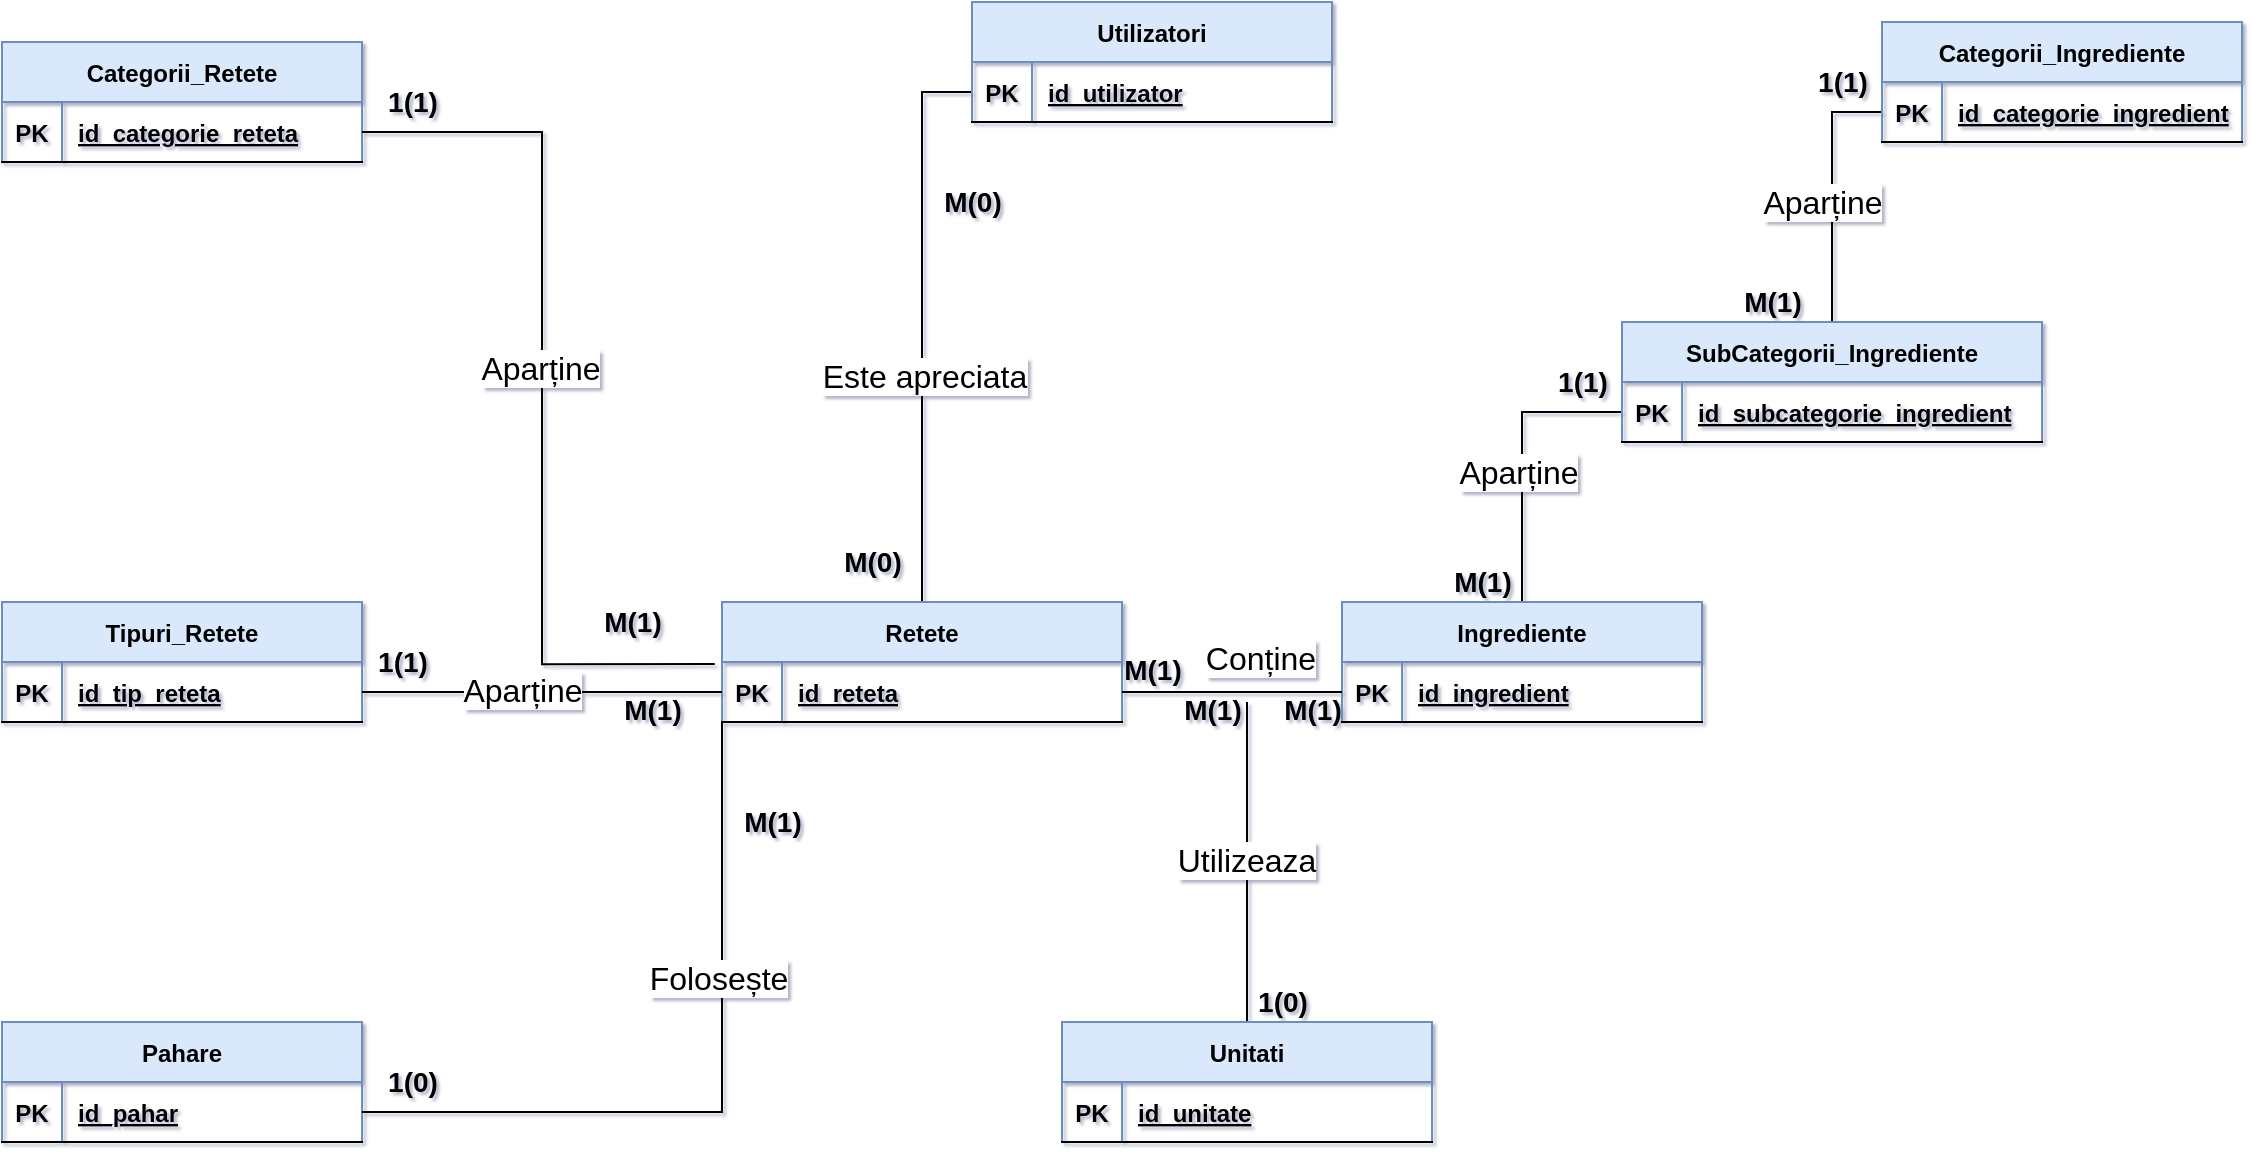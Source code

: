 <mxfile version="16.6.1" type="device"><diagram id="R2lEEEUBdFMjLlhIrx00" name="Page-1"><mxGraphModel dx="1278" dy="532" grid="1" gridSize="10" guides="1" tooltips="1" connect="1" arrows="1" fold="1" page="1" pageScale="1" pageWidth="1169" pageHeight="827" math="0" shadow="1" extFonts="Permanent Marker^https://fonts.googleapis.com/css?family=Permanent+Marker"><root><mxCell id="0"/><mxCell id="1" parent="0"/><mxCell id="EMDzCpJhx_DE26VncYKq-63" style="edgeStyle=orthogonalEdgeStyle;rounded=0;orthogonalLoop=1;jettySize=auto;html=1;entryX=0;entryY=0.5;entryDx=0;entryDy=0;endArrow=none;endFill=0;" parent="1" source="EMDzCpJhx_DE26VncYKq-4" target="EMDzCpJhx_DE26VncYKq-21" edge="1"><mxGeometry relative="1" as="geometry"/></mxCell><mxCell id="EMDzCpJhx_DE26VncYKq-94" value="Este apreciata" style="edgeLabel;html=1;align=center;verticalAlign=middle;resizable=0;points=[];fontSize=16;" parent="EMDzCpJhx_DE26VncYKq-63" vertex="1" connectable="0"><mxGeometry x="-0.188" y="-1" relative="1" as="geometry"><mxPoint as="offset"/></mxGeometry></mxCell><mxCell id="EMDzCpJhx_DE26VncYKq-4" value="Retete" style="shape=table;startSize=30;container=1;collapsible=1;childLayout=tableLayout;fixedRows=1;rowLines=0;fontStyle=1;align=center;resizeLast=1;fillColor=#dae8fc;strokeColor=#6c8ebf;" parent="1" vertex="1"><mxGeometry x="400" y="370" width="200" height="60" as="geometry"><mxRectangle x="310" width="60" height="30" as="alternateBounds"/></mxGeometry></mxCell><mxCell id="EMDzCpJhx_DE26VncYKq-5" value="" style="shape=partialRectangle;collapsible=0;dropTarget=0;pointerEvents=0;fillColor=none;top=0;left=0;bottom=1;right=0;points=[[0,0.5],[1,0.5]];portConstraint=eastwest;" parent="EMDzCpJhx_DE26VncYKq-4" vertex="1"><mxGeometry y="30" width="200" height="30" as="geometry"/></mxCell><mxCell id="EMDzCpJhx_DE26VncYKq-6" value="PK" style="shape=partialRectangle;connectable=0;fillColor=none;top=0;left=0;bottom=0;right=0;fontStyle=1;overflow=hidden;" parent="EMDzCpJhx_DE26VncYKq-5" vertex="1"><mxGeometry width="30" height="30" as="geometry"><mxRectangle width="30" height="30" as="alternateBounds"/></mxGeometry></mxCell><mxCell id="EMDzCpJhx_DE26VncYKq-7" value="id_reteta" style="shape=partialRectangle;connectable=0;fillColor=none;top=0;left=0;bottom=0;right=0;align=left;spacingLeft=6;fontStyle=5;overflow=hidden;" parent="EMDzCpJhx_DE26VncYKq-5" vertex="1"><mxGeometry x="30" width="170" height="30" as="geometry"><mxRectangle width="170" height="30" as="alternateBounds"/></mxGeometry></mxCell><mxCell id="EMDzCpJhx_DE26VncYKq-8" value="Pahare" style="shape=table;startSize=30;container=1;collapsible=1;childLayout=tableLayout;fixedRows=1;rowLines=0;fontStyle=1;align=center;resizeLast=1;fillColor=#dae8fc;strokeColor=#6c8ebf;" parent="1" vertex="1"><mxGeometry x="40" y="580" width="180" height="60" as="geometry"><mxRectangle x="310" width="60" height="30" as="alternateBounds"/></mxGeometry></mxCell><mxCell id="EMDzCpJhx_DE26VncYKq-9" value="" style="shape=partialRectangle;collapsible=0;dropTarget=0;pointerEvents=0;fillColor=none;top=0;left=0;bottom=1;right=0;points=[[0,0.5],[1,0.5]];portConstraint=eastwest;" parent="EMDzCpJhx_DE26VncYKq-8" vertex="1"><mxGeometry y="30" width="180" height="30" as="geometry"/></mxCell><mxCell id="EMDzCpJhx_DE26VncYKq-10" value="PK" style="shape=partialRectangle;connectable=0;fillColor=none;top=0;left=0;bottom=0;right=0;fontStyle=1;overflow=hidden;" parent="EMDzCpJhx_DE26VncYKq-9" vertex="1"><mxGeometry width="30" height="30" as="geometry"><mxRectangle width="30" height="30" as="alternateBounds"/></mxGeometry></mxCell><mxCell id="EMDzCpJhx_DE26VncYKq-11" value="id_pahar" style="shape=partialRectangle;connectable=0;fillColor=none;top=0;left=0;bottom=0;right=0;align=left;spacingLeft=6;fontStyle=5;overflow=hidden;" parent="EMDzCpJhx_DE26VncYKq-9" vertex="1"><mxGeometry x="30" width="150" height="30" as="geometry"><mxRectangle width="150" height="30" as="alternateBounds"/></mxGeometry></mxCell><mxCell id="EMDzCpJhx_DE26VncYKq-12" value="Tipuri_Retete" style="shape=table;startSize=30;container=1;collapsible=1;childLayout=tableLayout;fixedRows=1;rowLines=0;fontStyle=1;align=center;resizeLast=1;fillColor=#dae8fc;strokeColor=#6c8ebf;" parent="1" vertex="1"><mxGeometry x="40" y="370" width="180" height="60" as="geometry"><mxRectangle x="310" width="60" height="30" as="alternateBounds"/></mxGeometry></mxCell><mxCell id="EMDzCpJhx_DE26VncYKq-13" value="" style="shape=partialRectangle;collapsible=0;dropTarget=0;pointerEvents=0;fillColor=none;top=0;left=0;bottom=1;right=0;points=[[0,0.5],[1,0.5]];portConstraint=eastwest;" parent="EMDzCpJhx_DE26VncYKq-12" vertex="1"><mxGeometry y="30" width="180" height="30" as="geometry"/></mxCell><mxCell id="EMDzCpJhx_DE26VncYKq-14" value="PK" style="shape=partialRectangle;connectable=0;fillColor=none;top=0;left=0;bottom=0;right=0;fontStyle=1;overflow=hidden;" parent="EMDzCpJhx_DE26VncYKq-13" vertex="1"><mxGeometry width="30" height="30" as="geometry"><mxRectangle width="30" height="30" as="alternateBounds"/></mxGeometry></mxCell><mxCell id="EMDzCpJhx_DE26VncYKq-15" value="id_tip_reteta" style="shape=partialRectangle;connectable=0;fillColor=none;top=0;left=0;bottom=0;right=0;align=left;spacingLeft=6;fontStyle=5;overflow=hidden;" parent="EMDzCpJhx_DE26VncYKq-13" vertex="1"><mxGeometry x="30" width="150" height="30" as="geometry"><mxRectangle width="150" height="30" as="alternateBounds"/></mxGeometry></mxCell><mxCell id="EMDzCpJhx_DE26VncYKq-16" value="Categorii_Retete" style="shape=table;startSize=30;container=1;collapsible=1;childLayout=tableLayout;fixedRows=1;rowLines=0;fontStyle=1;align=center;resizeLast=1;fillColor=#dae8fc;strokeColor=#6c8ebf;" parent="1" vertex="1"><mxGeometry x="40" y="90" width="180" height="60" as="geometry"><mxRectangle x="310" width="60" height="30" as="alternateBounds"/></mxGeometry></mxCell><mxCell id="EMDzCpJhx_DE26VncYKq-17" value="" style="shape=partialRectangle;collapsible=0;dropTarget=0;pointerEvents=0;fillColor=none;top=0;left=0;bottom=1;right=0;points=[[0,0.5],[1,0.5]];portConstraint=eastwest;" parent="EMDzCpJhx_DE26VncYKq-16" vertex="1"><mxGeometry y="30" width="180" height="30" as="geometry"/></mxCell><mxCell id="EMDzCpJhx_DE26VncYKq-18" value="PK" style="shape=partialRectangle;connectable=0;fillColor=none;top=0;left=0;bottom=0;right=0;fontStyle=1;overflow=hidden;" parent="EMDzCpJhx_DE26VncYKq-17" vertex="1"><mxGeometry width="30" height="30" as="geometry"><mxRectangle width="30" height="30" as="alternateBounds"/></mxGeometry></mxCell><mxCell id="EMDzCpJhx_DE26VncYKq-19" value="id_categorie_reteta" style="shape=partialRectangle;connectable=0;fillColor=none;top=0;left=0;bottom=0;right=0;align=left;spacingLeft=6;fontStyle=5;overflow=hidden;" parent="EMDzCpJhx_DE26VncYKq-17" vertex="1"><mxGeometry x="30" width="150" height="30" as="geometry"><mxRectangle width="150" height="30" as="alternateBounds"/></mxGeometry></mxCell><mxCell id="EMDzCpJhx_DE26VncYKq-20" value="Utilizatori" style="shape=table;startSize=30;container=1;collapsible=1;childLayout=tableLayout;fixedRows=1;rowLines=0;fontStyle=1;align=center;resizeLast=1;fillColor=#dae8fc;strokeColor=#6c8ebf;" parent="1" vertex="1"><mxGeometry x="525" y="70" width="180" height="60" as="geometry"><mxRectangle x="310" width="60" height="30" as="alternateBounds"/></mxGeometry></mxCell><mxCell id="EMDzCpJhx_DE26VncYKq-21" value="" style="shape=partialRectangle;collapsible=0;dropTarget=0;pointerEvents=0;fillColor=none;top=0;left=0;bottom=1;right=0;points=[[0,0.5],[1,0.5]];portConstraint=eastwest;" parent="EMDzCpJhx_DE26VncYKq-20" vertex="1"><mxGeometry y="30" width="180" height="30" as="geometry"/></mxCell><mxCell id="EMDzCpJhx_DE26VncYKq-22" value="PK" style="shape=partialRectangle;connectable=0;fillColor=none;top=0;left=0;bottom=0;right=0;fontStyle=1;overflow=hidden;" parent="EMDzCpJhx_DE26VncYKq-21" vertex="1"><mxGeometry width="30" height="30" as="geometry"><mxRectangle width="30" height="30" as="alternateBounds"/></mxGeometry></mxCell><mxCell id="EMDzCpJhx_DE26VncYKq-23" value="id_utilizator" style="shape=partialRectangle;connectable=0;fillColor=none;top=0;left=0;bottom=0;right=0;align=left;spacingLeft=6;fontStyle=5;overflow=hidden;" parent="EMDzCpJhx_DE26VncYKq-21" vertex="1"><mxGeometry x="30" width="150" height="30" as="geometry"><mxRectangle width="150" height="30" as="alternateBounds"/></mxGeometry></mxCell><mxCell id="EMDzCpJhx_DE26VncYKq-35" style="edgeStyle=orthogonalEdgeStyle;rounded=0;orthogonalLoop=1;jettySize=auto;html=1;exitX=0;exitY=0.5;exitDx=0;exitDy=0;entryX=1;entryY=0.5;entryDx=0;entryDy=0;endArrow=none;endFill=0;" parent="1" source="EMDzCpJhx_DE26VncYKq-5" target="EMDzCpJhx_DE26VncYKq-13" edge="1"><mxGeometry relative="1" as="geometry"/></mxCell><mxCell id="EMDzCpJhx_DE26VncYKq-66" style="edgeStyle=orthogonalEdgeStyle;rounded=0;orthogonalLoop=1;jettySize=auto;html=1;entryX=0;entryY=0.5;entryDx=0;entryDy=0;endArrow=none;endFill=0;" parent="1" source="EMDzCpJhx_DE26VncYKq-40" target="EMDzCpJhx_DE26VncYKq-46" edge="1"><mxGeometry relative="1" as="geometry"/></mxCell><mxCell id="EMDzCpJhx_DE26VncYKq-40" value="Ingrediente" style="shape=table;startSize=30;container=1;collapsible=1;childLayout=tableLayout;fixedRows=1;rowLines=0;fontStyle=1;align=center;resizeLast=1;fillColor=#dae8fc;strokeColor=#6c8ebf;" parent="1" vertex="1"><mxGeometry x="710" y="370" width="180" height="60" as="geometry"><mxRectangle x="310" width="60" height="30" as="alternateBounds"/></mxGeometry></mxCell><mxCell id="EMDzCpJhx_DE26VncYKq-41" value="" style="shape=partialRectangle;collapsible=0;dropTarget=0;pointerEvents=0;fillColor=none;top=0;left=0;bottom=1;right=0;points=[[0,0.5],[1,0.5]];portConstraint=eastwest;" parent="EMDzCpJhx_DE26VncYKq-40" vertex="1"><mxGeometry y="30" width="180" height="30" as="geometry"/></mxCell><mxCell id="EMDzCpJhx_DE26VncYKq-42" value="PK" style="shape=partialRectangle;connectable=0;fillColor=none;top=0;left=0;bottom=0;right=0;fontStyle=1;overflow=hidden;" parent="EMDzCpJhx_DE26VncYKq-41" vertex="1"><mxGeometry width="30" height="30" as="geometry"><mxRectangle width="30" height="30" as="alternateBounds"/></mxGeometry></mxCell><mxCell id="EMDzCpJhx_DE26VncYKq-43" value="id_ingredient" style="shape=partialRectangle;connectable=0;fillColor=none;top=0;left=0;bottom=0;right=0;align=left;spacingLeft=6;fontStyle=5;overflow=hidden;" parent="EMDzCpJhx_DE26VncYKq-41" vertex="1"><mxGeometry x="30" width="150" height="30" as="geometry"><mxRectangle width="150" height="30" as="alternateBounds"/></mxGeometry></mxCell><mxCell id="EMDzCpJhx_DE26VncYKq-44" style="edgeStyle=orthogonalEdgeStyle;rounded=0;orthogonalLoop=1;jettySize=auto;html=1;exitX=0;exitY=0.5;exitDx=0;exitDy=0;entryX=1;entryY=0.5;entryDx=0;entryDy=0;endArrow=none;endFill=0;" parent="1" source="EMDzCpJhx_DE26VncYKq-41" target="EMDzCpJhx_DE26VncYKq-5" edge="1"><mxGeometry relative="1" as="geometry"/></mxCell><mxCell id="EMDzCpJhx_DE26VncYKq-67" style="edgeStyle=orthogonalEdgeStyle;rounded=0;orthogonalLoop=1;jettySize=auto;html=1;entryX=0;entryY=0.75;entryDx=0;entryDy=0;endArrow=none;endFill=0;" parent="1" source="EMDzCpJhx_DE26VncYKq-45" target="EMDzCpJhx_DE26VncYKq-49" edge="1"><mxGeometry relative="1" as="geometry"/></mxCell><mxCell id="EMDzCpJhx_DE26VncYKq-45" value="SubCategorii_Ingrediente" style="shape=table;startSize=30;container=1;collapsible=1;childLayout=tableLayout;fixedRows=1;rowLines=0;fontStyle=1;align=center;resizeLast=1;fillColor=#dae8fc;strokeColor=#6c8ebf;" parent="1" vertex="1"><mxGeometry x="850" y="230" width="210" height="60" as="geometry"><mxRectangle x="310" width="60" height="30" as="alternateBounds"/></mxGeometry></mxCell><mxCell id="EMDzCpJhx_DE26VncYKq-46" value="" style="shape=partialRectangle;collapsible=0;dropTarget=0;pointerEvents=0;fillColor=none;top=0;left=0;bottom=1;right=0;points=[[0,0.5],[1,0.5]];portConstraint=eastwest;" parent="EMDzCpJhx_DE26VncYKq-45" vertex="1"><mxGeometry y="30" width="210" height="30" as="geometry"/></mxCell><mxCell id="EMDzCpJhx_DE26VncYKq-47" value="PK" style="shape=partialRectangle;connectable=0;fillColor=none;top=0;left=0;bottom=0;right=0;fontStyle=1;overflow=hidden;" parent="EMDzCpJhx_DE26VncYKq-46" vertex="1"><mxGeometry width="30" height="30" as="geometry"><mxRectangle width="30" height="30" as="alternateBounds"/></mxGeometry></mxCell><mxCell id="EMDzCpJhx_DE26VncYKq-48" value="id_subcategorie_ingredient" style="shape=partialRectangle;connectable=0;fillColor=none;top=0;left=0;bottom=0;right=0;align=left;spacingLeft=6;fontStyle=5;overflow=hidden;" parent="EMDzCpJhx_DE26VncYKq-46" vertex="1"><mxGeometry x="30" width="180" height="30" as="geometry"><mxRectangle width="180" height="30" as="alternateBounds"/></mxGeometry></mxCell><mxCell id="EMDzCpJhx_DE26VncYKq-49" value="Categorii_Ingrediente" style="shape=table;startSize=30;container=1;collapsible=1;childLayout=tableLayout;fixedRows=1;rowLines=0;fontStyle=1;align=center;resizeLast=1;fillColor=#dae8fc;strokeColor=#6c8ebf;" parent="1" vertex="1"><mxGeometry x="980" y="80" width="180" height="60" as="geometry"><mxRectangle x="310" width="60" height="30" as="alternateBounds"/></mxGeometry></mxCell><mxCell id="EMDzCpJhx_DE26VncYKq-50" value="" style="shape=partialRectangle;collapsible=0;dropTarget=0;pointerEvents=0;fillColor=none;top=0;left=0;bottom=1;right=0;points=[[0,0.5],[1,0.5]];portConstraint=eastwest;" parent="EMDzCpJhx_DE26VncYKq-49" vertex="1"><mxGeometry y="30" width="180" height="30" as="geometry"/></mxCell><mxCell id="EMDzCpJhx_DE26VncYKq-51" value="PK" style="shape=partialRectangle;connectable=0;fillColor=none;top=0;left=0;bottom=0;right=0;fontStyle=1;overflow=hidden;" parent="EMDzCpJhx_DE26VncYKq-50" vertex="1"><mxGeometry width="30" height="30" as="geometry"><mxRectangle width="30" height="30" as="alternateBounds"/></mxGeometry></mxCell><mxCell id="EMDzCpJhx_DE26VncYKq-52" value="id_categorie_ingredient" style="shape=partialRectangle;connectable=0;fillColor=none;top=0;left=0;bottom=0;right=0;align=left;spacingLeft=6;fontStyle=5;overflow=hidden;" parent="EMDzCpJhx_DE26VncYKq-50" vertex="1"><mxGeometry x="30" width="150" height="30" as="geometry"><mxRectangle width="150" height="30" as="alternateBounds"/></mxGeometry></mxCell><mxCell id="EMDzCpJhx_DE26VncYKq-71" style="edgeStyle=orthogonalEdgeStyle;rounded=0;orthogonalLoop=1;jettySize=auto;html=1;endArrow=none;endFill=0;" parent="1" source="EMDzCpJhx_DE26VncYKq-53" edge="1"><mxGeometry relative="1" as="geometry"><mxPoint x="662.5" y="420" as="targetPoint"/><Array as="points"><mxPoint x="663" y="510"/><mxPoint x="663" y="510"/></Array></mxGeometry></mxCell><mxCell id="EMDzCpJhx_DE26VncYKq-53" value="Unitati" style="shape=table;startSize=30;container=1;collapsible=1;childLayout=tableLayout;fixedRows=1;rowLines=0;fontStyle=1;align=center;resizeLast=1;fillColor=#dae8fc;strokeColor=#6c8ebf;" parent="1" vertex="1"><mxGeometry x="570" y="580" width="185" height="60" as="geometry"><mxRectangle x="310" width="60" height="30" as="alternateBounds"/></mxGeometry></mxCell><mxCell id="EMDzCpJhx_DE26VncYKq-54" value="" style="shape=partialRectangle;collapsible=0;dropTarget=0;pointerEvents=0;fillColor=none;top=0;left=0;bottom=1;right=0;points=[[0,0.5],[1,0.5]];portConstraint=eastwest;" parent="EMDzCpJhx_DE26VncYKq-53" vertex="1"><mxGeometry y="30" width="185" height="30" as="geometry"/></mxCell><mxCell id="EMDzCpJhx_DE26VncYKq-55" value="PK" style="shape=partialRectangle;connectable=0;fillColor=none;top=0;left=0;bottom=0;right=0;fontStyle=1;overflow=hidden;" parent="EMDzCpJhx_DE26VncYKq-54" vertex="1"><mxGeometry width="30" height="30" as="geometry"><mxRectangle width="30" height="30" as="alternateBounds"/></mxGeometry></mxCell><mxCell id="EMDzCpJhx_DE26VncYKq-56" value="id_unitate" style="shape=partialRectangle;connectable=0;fillColor=none;top=0;left=0;bottom=0;right=0;align=left;spacingLeft=6;fontStyle=5;overflow=hidden;" parent="EMDzCpJhx_DE26VncYKq-54" vertex="1"><mxGeometry x="30" width="155" height="30" as="geometry"><mxRectangle width="155" height="30" as="alternateBounds"/></mxGeometry></mxCell><mxCell id="EMDzCpJhx_DE26VncYKq-57" style="edgeStyle=orthogonalEdgeStyle;rounded=0;orthogonalLoop=1;jettySize=auto;html=1;exitX=1;exitY=0.5;exitDx=0;exitDy=0;entryX=-0.018;entryY=0.035;entryDx=0;entryDy=0;entryPerimeter=0;endArrow=none;endFill=0;" parent="1" source="EMDzCpJhx_DE26VncYKq-17" target="EMDzCpJhx_DE26VncYKq-5" edge="1"><mxGeometry relative="1" as="geometry"/></mxCell><mxCell id="EMDzCpJhx_DE26VncYKq-91" value="Aparține" style="edgeLabel;html=1;align=center;verticalAlign=middle;resizable=0;points=[];fontSize=16;" parent="EMDzCpJhx_DE26VncYKq-57" vertex="1" connectable="0"><mxGeometry x="-0.06" y="-1" relative="1" as="geometry"><mxPoint as="offset"/></mxGeometry></mxCell><mxCell id="EMDzCpJhx_DE26VncYKq-58" style="edgeStyle=orthogonalEdgeStyle;rounded=0;orthogonalLoop=1;jettySize=auto;html=1;exitX=1;exitY=0.5;exitDx=0;exitDy=0;entryX=0;entryY=1;entryDx=0;entryDy=0;endArrow=none;endFill=0;" parent="1" source="EMDzCpJhx_DE26VncYKq-9" target="EMDzCpJhx_DE26VncYKq-4" edge="1"><mxGeometry relative="1" as="geometry"/></mxCell><mxCell id="EMDzCpJhx_DE26VncYKq-88" value="&lt;font style=&quot;font-size: 16px&quot;&gt;Folosește&lt;/font&gt;" style="edgeLabel;html=1;align=center;verticalAlign=middle;resizable=0;points=[];" parent="EMDzCpJhx_DE26VncYKq-58" vertex="1" connectable="0"><mxGeometry x="0.314" y="2" relative="1" as="geometry"><mxPoint y="-1" as="offset"/></mxGeometry></mxCell><mxCell id="EMDzCpJhx_DE26VncYKq-72" value="&lt;b&gt;M(1)&lt;/b&gt;" style="text;html=1;align=center;verticalAlign=middle;resizable=0;points=[];autosize=1;strokeColor=none;fillColor=none;fontSize=14;" parent="1" vertex="1"><mxGeometry x="590" y="394" width="50" height="20" as="geometry"/></mxCell><mxCell id="EMDzCpJhx_DE26VncYKq-73" value="&lt;b&gt;M(1)&lt;/b&gt;" style="text;html=1;align=center;verticalAlign=middle;resizable=0;points=[];autosize=1;strokeColor=none;fillColor=none;fontSize=14;" parent="1" vertex="1"><mxGeometry x="670" y="414" width="50" height="20" as="geometry"/></mxCell><mxCell id="EMDzCpJhx_DE26VncYKq-74" value="&lt;b&gt;M(1)&lt;/b&gt;" style="text;html=1;align=center;verticalAlign=middle;resizable=0;points=[];autosize=1;strokeColor=none;fillColor=none;fontSize=14;" parent="1" vertex="1"><mxGeometry x="620" y="414" width="50" height="20" as="geometry"/></mxCell><mxCell id="EMDzCpJhx_DE26VncYKq-75" value="&lt;b&gt;1(0)&lt;/b&gt;" style="text;html=1;align=center;verticalAlign=middle;resizable=0;points=[];autosize=1;strokeColor=none;fillColor=none;fontSize=14;" parent="1" vertex="1"><mxGeometry x="660" y="560" width="40" height="20" as="geometry"/></mxCell><mxCell id="EMDzCpJhx_DE26VncYKq-76" value="&lt;b&gt;M(1)&lt;/b&gt;" style="text;html=1;align=center;verticalAlign=middle;resizable=0;points=[];autosize=1;strokeColor=none;fillColor=none;fontSize=14;" parent="1" vertex="1"><mxGeometry x="755" y="350" width="50" height="20" as="geometry"/></mxCell><mxCell id="EMDzCpJhx_DE26VncYKq-77" value="&lt;b&gt;M(1)&lt;/b&gt;" style="text;html=1;align=center;verticalAlign=middle;resizable=0;points=[];autosize=1;strokeColor=none;fillColor=none;fontSize=14;" parent="1" vertex="1"><mxGeometry x="900" y="210" width="50" height="20" as="geometry"/></mxCell><mxCell id="EMDzCpJhx_DE26VncYKq-78" value="&lt;b&gt;M(0)&lt;/b&gt;" style="text;html=1;align=center;verticalAlign=middle;resizable=0;points=[];autosize=1;strokeColor=none;fillColor=none;fontSize=14;" parent="1" vertex="1"><mxGeometry x="450" y="340" width="50" height="20" as="geometry"/></mxCell><mxCell id="EMDzCpJhx_DE26VncYKq-79" value="&lt;b&gt;M(0)&lt;/b&gt;" style="text;html=1;align=center;verticalAlign=middle;resizable=0;points=[];autosize=1;strokeColor=none;fillColor=none;fontSize=14;" parent="1" vertex="1"><mxGeometry x="500" y="160" width="50" height="20" as="geometry"/></mxCell><mxCell id="EMDzCpJhx_DE26VncYKq-80" value="&lt;b&gt;M(1)&lt;/b&gt;" style="text;html=1;align=center;verticalAlign=middle;resizable=0;points=[];autosize=1;strokeColor=none;fillColor=none;fontSize=14;" parent="1" vertex="1"><mxGeometry x="400" y="470" width="50" height="20" as="geometry"/></mxCell><mxCell id="EMDzCpJhx_DE26VncYKq-81" value="&lt;b&gt;1(0)&lt;/b&gt;" style="text;html=1;align=center;verticalAlign=middle;resizable=0;points=[];autosize=1;strokeColor=none;fillColor=none;fontSize=14;" parent="1" vertex="1"><mxGeometry x="225" y="600" width="40" height="20" as="geometry"/></mxCell><mxCell id="EMDzCpJhx_DE26VncYKq-84" value="&lt;b&gt;1(1)&lt;/b&gt;" style="text;html=1;align=center;verticalAlign=middle;resizable=0;points=[];autosize=1;strokeColor=none;fillColor=none;fontSize=14;" parent="1" vertex="1"><mxGeometry x="220" y="390" width="40" height="20" as="geometry"/></mxCell><mxCell id="EMDzCpJhx_DE26VncYKq-85" value="&lt;b&gt;M(1)&lt;/b&gt;" style="text;html=1;align=center;verticalAlign=middle;resizable=0;points=[];autosize=1;strokeColor=none;fillColor=none;fontSize=14;" parent="1" vertex="1"><mxGeometry x="340" y="414" width="50" height="20" as="geometry"/></mxCell><mxCell id="EMDzCpJhx_DE26VncYKq-86" value="&lt;b&gt;M(1)&lt;/b&gt;" style="text;html=1;align=center;verticalAlign=middle;resizable=0;points=[];autosize=1;strokeColor=none;fillColor=none;fontSize=14;" parent="1" vertex="1"><mxGeometry x="330" y="370" width="50" height="20" as="geometry"/></mxCell><mxCell id="EMDzCpJhx_DE26VncYKq-87" value="&lt;b&gt;1(1)&lt;/b&gt;" style="text;html=1;align=center;verticalAlign=middle;resizable=0;points=[];autosize=1;strokeColor=none;fillColor=none;fontSize=14;" parent="1" vertex="1"><mxGeometry x="225" y="110" width="40" height="20" as="geometry"/></mxCell><mxCell id="EMDzCpJhx_DE26VncYKq-93" value="Aparține" style="edgeLabel;html=1;align=center;verticalAlign=middle;resizable=0;points=[];fontSize=16;" parent="1" vertex="1" connectable="0"><mxGeometry x="299.999" y="413.995" as="geometry"/></mxCell><mxCell id="EMDzCpJhx_DE26VncYKq-95" value="Conține" style="edgeLabel;html=1;align=center;verticalAlign=middle;resizable=0;points=[];fontSize=16;" parent="1" vertex="1" connectable="0"><mxGeometry x="662.499" y="399.995" as="geometry"><mxPoint x="6" y="-2" as="offset"/></mxGeometry></mxCell><mxCell id="EMDzCpJhx_DE26VncYKq-96" value="Utilizeaza" style="edgeLabel;html=1;align=center;verticalAlign=middle;resizable=0;points=[];fontSize=16;rotation=0;" parent="1" vertex="1" connectable="0"><mxGeometry x="629.999" y="499.995" as="geometry"><mxPoint x="32" y="-1.0" as="offset"/></mxGeometry></mxCell><mxCell id="EMDzCpJhx_DE26VncYKq-97" value="Aparține" style="edgeLabel;html=1;align=center;verticalAlign=middle;resizable=0;points=[];fontSize=16;" parent="1" vertex="1" connectable="0"><mxGeometry x="329.999" y="263.235" as="geometry"><mxPoint x="468" y="42" as="offset"/></mxGeometry></mxCell><mxCell id="EMDzCpJhx_DE26VncYKq-98" value="Aparține" style="edgeLabel;html=1;align=center;verticalAlign=middle;resizable=0;points=[];fontSize=16;" parent="1" vertex="1" connectable="0"><mxGeometry x="949.999" y="169.995" as="geometry"/></mxCell><mxCell id="nStT8dA62EQfmS0n3tzL-1" value="&lt;b&gt;1(1)&lt;/b&gt;" style="text;html=1;align=center;verticalAlign=middle;resizable=0;points=[];autosize=1;strokeColor=none;fillColor=none;fontSize=14;" vertex="1" parent="1"><mxGeometry x="810" y="250" width="40" height="20" as="geometry"/></mxCell><mxCell id="nStT8dA62EQfmS0n3tzL-2" value="&lt;b&gt;1(1)&lt;/b&gt;" style="text;html=1;align=center;verticalAlign=middle;resizable=0;points=[];autosize=1;strokeColor=none;fillColor=none;fontSize=14;" vertex="1" parent="1"><mxGeometry x="940" y="100" width="40" height="20" as="geometry"/></mxCell></root></mxGraphModel></diagram></mxfile>
